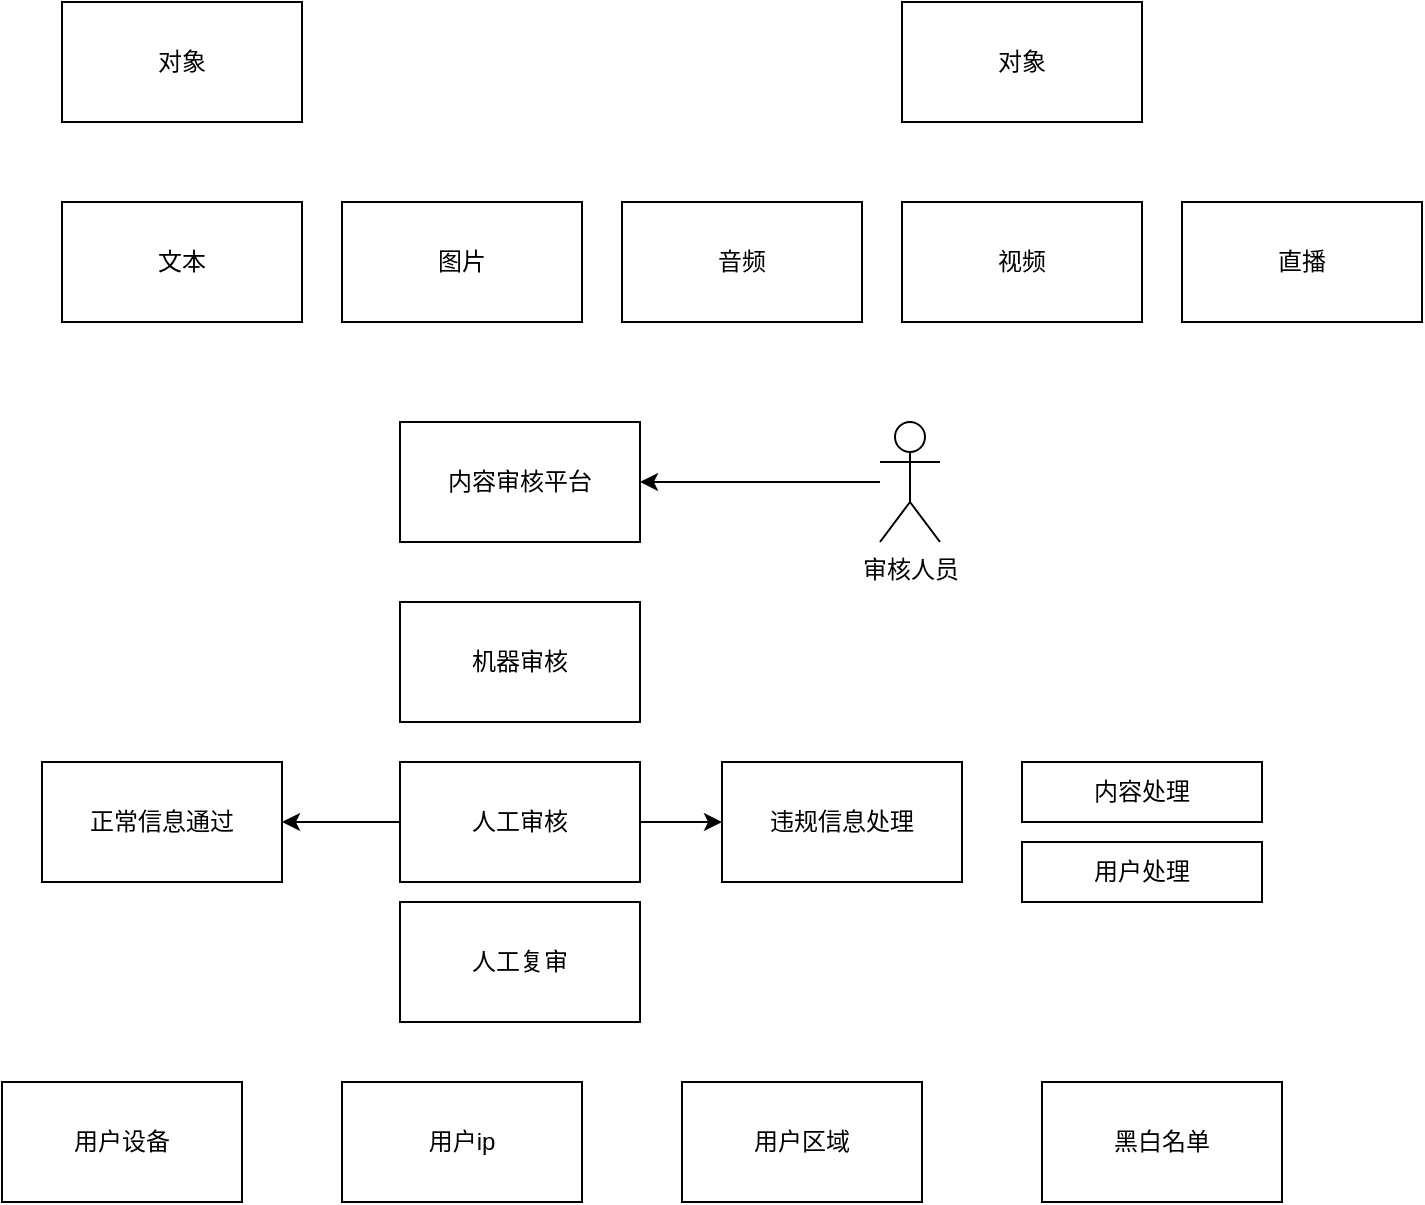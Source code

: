 <mxfile version="22.1.5" type="github" pages="6">
  <diagram id="8qlgNCJZel72x5GJVPV0" name="内容安全风控">
    <mxGraphModel dx="1114" dy="615" grid="1" gridSize="10" guides="1" tooltips="1" connect="1" arrows="1" fold="1" page="1" pageScale="1" pageWidth="827" pageHeight="1169" math="0" shadow="0">
      <root>
        <mxCell id="0" />
        <mxCell id="1" parent="0" />
        <mxCell id="Us8akTgwSVRLfupjCOX2-1" value="用户设备" style="rounded=0;whiteSpace=wrap;html=1;" parent="1" vertex="1">
          <mxGeometry x="80" y="590" width="120" height="60" as="geometry" />
        </mxCell>
        <mxCell id="Us8akTgwSVRLfupjCOX2-2" value="用户ip" style="rounded=0;whiteSpace=wrap;html=1;" parent="1" vertex="1">
          <mxGeometry x="250" y="590" width="120" height="60" as="geometry" />
        </mxCell>
        <mxCell id="Us8akTgwSVRLfupjCOX2-3" value="用户区域" style="rounded=0;whiteSpace=wrap;html=1;" parent="1" vertex="1">
          <mxGeometry x="420" y="590" width="120" height="60" as="geometry" />
        </mxCell>
        <mxCell id="Us8akTgwSVRLfupjCOX2-4" value="黑白名单" style="rounded=0;whiteSpace=wrap;html=1;" parent="1" vertex="1">
          <mxGeometry x="600" y="590" width="120" height="60" as="geometry" />
        </mxCell>
        <mxCell id="Us8akTgwSVRLfupjCOX2-5" value="内容审核平台" style="rounded=0;whiteSpace=wrap;html=1;" parent="1" vertex="1">
          <mxGeometry x="279" y="260" width="120" height="60" as="geometry" />
        </mxCell>
        <mxCell id="Us8akTgwSVRLfupjCOX2-12" style="edgeStyle=orthogonalEdgeStyle;rounded=0;orthogonalLoop=1;jettySize=auto;html=1;" parent="1" source="Us8akTgwSVRLfupjCOX2-6" target="Us8akTgwSVRLfupjCOX2-5" edge="1">
          <mxGeometry relative="1" as="geometry" />
        </mxCell>
        <mxCell id="Us8akTgwSVRLfupjCOX2-6" value="审核人员" style="shape=umlActor;verticalLabelPosition=bottom;verticalAlign=top;html=1;outlineConnect=0;" parent="1" vertex="1">
          <mxGeometry x="519" y="260" width="30" height="60" as="geometry" />
        </mxCell>
        <mxCell id="Us8akTgwSVRLfupjCOX2-7" value="机器审核" style="rounded=0;whiteSpace=wrap;html=1;" parent="1" vertex="1">
          <mxGeometry x="279" y="350" width="120" height="60" as="geometry" />
        </mxCell>
        <mxCell id="Us8akTgwSVRLfupjCOX2-13" style="edgeStyle=orthogonalEdgeStyle;rounded=0;orthogonalLoop=1;jettySize=auto;html=1;" parent="1" source="Us8akTgwSVRLfupjCOX2-8" target="Us8akTgwSVRLfupjCOX2-10" edge="1">
          <mxGeometry relative="1" as="geometry" />
        </mxCell>
        <mxCell id="Us8akTgwSVRLfupjCOX2-14" style="edgeStyle=orthogonalEdgeStyle;rounded=0;orthogonalLoop=1;jettySize=auto;html=1;" parent="1" source="Us8akTgwSVRLfupjCOX2-8" target="Us8akTgwSVRLfupjCOX2-11" edge="1">
          <mxGeometry relative="1" as="geometry" />
        </mxCell>
        <mxCell id="Us8akTgwSVRLfupjCOX2-8" value="人工审核" style="rounded=0;whiteSpace=wrap;html=1;" parent="1" vertex="1">
          <mxGeometry x="279" y="430" width="120" height="60" as="geometry" />
        </mxCell>
        <mxCell id="Us8akTgwSVRLfupjCOX2-9" value="人工复审" style="rounded=0;whiteSpace=wrap;html=1;" parent="1" vertex="1">
          <mxGeometry x="279" y="500" width="120" height="60" as="geometry" />
        </mxCell>
        <mxCell id="Us8akTgwSVRLfupjCOX2-10" value="违规信息处理&lt;span style=&quot;color: rgba(0 , 0 , 0 , 0) ; font-family: monospace ; font-size: 0px&quot;&gt;%3CmxGraphModel%3E%3Croot%3E%3CmxCell%20id%3D%220%22%2F%3E%3CmxCell%20id%3D%221%22%20parent%3D%220%22%2F%3E%3CmxCell%20id%3D%222%22%20value%3D%22%E4%BA%BA%E5%B7%A5%E5%AE%A1%E6%A0%B8%22%20style%3D%22rounded%3D0%3BwhiteSpace%3Dwrap%3Bhtml%3D1%3B%22%20vertex%3D%221%22%20parent%3D%221%22%3E%3CmxGeometry%20x%3D%22279%22%20y%3D%22240%22%20width%3D%22120%22%20height%3D%2260%22%20as%3D%22geometry%22%2F%3E%3C%2FmxCell%3E%3C%2Froot%3E%3C%2FmxGraphModel%3E&lt;/span&gt;" style="rounded=0;whiteSpace=wrap;html=1;" parent="1" vertex="1">
          <mxGeometry x="440" y="430" width="120" height="60" as="geometry" />
        </mxCell>
        <mxCell id="Us8akTgwSVRLfupjCOX2-11" value="正常信息通过" style="rounded=0;whiteSpace=wrap;html=1;" parent="1" vertex="1">
          <mxGeometry x="100" y="430" width="120" height="60" as="geometry" />
        </mxCell>
        <mxCell id="Us8akTgwSVRLfupjCOX2-15" value="内容处理" style="rounded=0;whiteSpace=wrap;html=1;" parent="1" vertex="1">
          <mxGeometry x="590" y="430" width="120" height="30" as="geometry" />
        </mxCell>
        <mxCell id="Us8akTgwSVRLfupjCOX2-16" value="用户处理" style="rounded=0;whiteSpace=wrap;html=1;" parent="1" vertex="1">
          <mxGeometry x="590" y="470" width="120" height="30" as="geometry" />
        </mxCell>
        <mxCell id="Us8akTgwSVRLfupjCOX2-17" value="文本" style="rounded=0;whiteSpace=wrap;html=1;" parent="1" vertex="1">
          <mxGeometry x="110" y="150" width="120" height="60" as="geometry" />
        </mxCell>
        <mxCell id="Us8akTgwSVRLfupjCOX2-18" value="图片" style="rounded=0;whiteSpace=wrap;html=1;" parent="1" vertex="1">
          <mxGeometry x="250" y="150" width="120" height="60" as="geometry" />
        </mxCell>
        <mxCell id="Us8akTgwSVRLfupjCOX2-19" value="音频" style="rounded=0;whiteSpace=wrap;html=1;" parent="1" vertex="1">
          <mxGeometry x="390" y="150" width="120" height="60" as="geometry" />
        </mxCell>
        <mxCell id="Us8akTgwSVRLfupjCOX2-20" value="视频" style="rounded=0;whiteSpace=wrap;html=1;" parent="1" vertex="1">
          <mxGeometry x="530" y="150" width="120" height="60" as="geometry" />
        </mxCell>
        <mxCell id="Us8akTgwSVRLfupjCOX2-21" value="对象" style="rounded=0;whiteSpace=wrap;html=1;" parent="1" vertex="1">
          <mxGeometry x="110" y="50" width="120" height="60" as="geometry" />
        </mxCell>
        <mxCell id="Us8akTgwSVRLfupjCOX2-22" value="对象" style="rounded=0;whiteSpace=wrap;html=1;" parent="1" vertex="1">
          <mxGeometry x="530" y="50" width="120" height="60" as="geometry" />
        </mxCell>
        <mxCell id="Us8akTgwSVRLfupjCOX2-23" value="直播" style="rounded=0;whiteSpace=wrap;html=1;" parent="1" vertex="1">
          <mxGeometry x="670" y="150" width="120" height="60" as="geometry" />
        </mxCell>
      </root>
    </mxGraphModel>
  </diagram>
  <diagram id="K2HWD6YoTp3Y8fvG3HZx" name="did推送流程">
    <mxGraphModel dx="946" dy="510" grid="0" gridSize="10" guides="1" tooltips="1" connect="1" arrows="1" fold="1" page="1" pageScale="1" pageWidth="827" pageHeight="1169" math="0" shadow="0">
      <root>
        <mxCell id="Vd0DkhEF9ogsQgcuE8wi-0" />
        <mxCell id="Vd0DkhEF9ogsQgcuE8wi-1" parent="Vd0DkhEF9ogsQgcuE8wi-0" />
        <mxCell id="3jOGIw1Jcwk9W6ayDNBi-2" value="" style="edgeStyle=orthogonalEdgeStyle;rounded=0;orthogonalLoop=1;jettySize=auto;html=1;" parent="Vd0DkhEF9ogsQgcuE8wi-1" source="3jOGIw1Jcwk9W6ayDNBi-0" target="3jOGIw1Jcwk9W6ayDNBi-1" edge="1">
          <mxGeometry relative="1" as="geometry" />
        </mxCell>
        <mxCell id="3jOGIw1Jcwk9W6ayDNBi-0" value="收到某uid的推送请求" style="rounded=0;whiteSpace=wrap;html=1;" parent="Vd0DkhEF9ogsQgcuE8wi-1" vertex="1">
          <mxGeometry x="100" y="180" width="120" height="60" as="geometry" />
        </mxCell>
        <mxCell id="3jOGIw1Jcwk9W6ayDNBi-6" style="edgeStyle=orthogonalEdgeStyle;rounded=0;orthogonalLoop=1;jettySize=auto;html=1;" parent="Vd0DkhEF9ogsQgcuE8wi-1" source="3jOGIw1Jcwk9W6ayDNBi-1" target="3jOGIw1Jcwk9W6ayDNBi-5" edge="1">
          <mxGeometry relative="1" as="geometry" />
        </mxCell>
        <mxCell id="3jOGIw1Jcwk9W6ayDNBi-1" value="获取该uid某类通道的最近4个绑定记录" style="whiteSpace=wrap;html=1;rounded=0;" parent="Vd0DkhEF9ogsQgcuE8wi-1" vertex="1">
          <mxGeometry x="300" y="180" width="120" height="60" as="geometry" />
        </mxCell>
        <mxCell id="3jOGIw1Jcwk9W6ayDNBi-3" value="某类通道指：apns、xpns、gcm、Android四大厂商&lt;br&gt;最近绑定记录指：客户端建立长连接执行绑定的时间倒序" style="shape=callout;whiteSpace=wrap;html=1;perimeter=calloutPerimeter;" parent="Vd0DkhEF9ogsQgcuE8wi-1" vertex="1">
          <mxGeometry x="266" y="20" width="154" height="150" as="geometry" />
        </mxCell>
        <mxCell id="3jOGIw1Jcwk9W6ayDNBi-9" style="edgeStyle=orthogonalEdgeStyle;rounded=0;orthogonalLoop=1;jettySize=auto;html=1;" parent="Vd0DkhEF9ogsQgcuE8wi-1" source="3jOGIw1Jcwk9W6ayDNBi-5" target="3jOGIw1Jcwk9W6ayDNBi-7" edge="1">
          <mxGeometry relative="1" as="geometry" />
        </mxCell>
        <mxCell id="3jOGIw1Jcwk9W6ayDNBi-5" value="有did参数" style="rhombus;whiteSpace=wrap;html=1;" parent="Vd0DkhEF9ogsQgcuE8wi-1" vertex="1">
          <mxGeometry x="460" y="170" width="80" height="80" as="geometry" />
        </mxCell>
        <mxCell id="3jOGIw1Jcwk9W6ayDNBi-10" style="edgeStyle=orthogonalEdgeStyle;rounded=0;orthogonalLoop=1;jettySize=auto;html=1;" parent="Vd0DkhEF9ogsQgcuE8wi-1" source="3jOGIw1Jcwk9W6ayDNBi-7" target="3jOGIw1Jcwk9W6ayDNBi-8" edge="1">
          <mxGeometry relative="1" as="geometry" />
        </mxCell>
        <mxCell id="3jOGIw1Jcwk9W6ayDNBi-7" value="根据did过滤绑定记录&lt;br&gt;以及有效期等过滤" style="rounded=0;whiteSpace=wrap;html=1;" parent="Vd0DkhEF9ogsQgcuE8wi-1" vertex="1">
          <mxGeometry x="590" y="180" width="120" height="60" as="geometry" />
        </mxCell>
        <mxCell id="3jOGIw1Jcwk9W6ayDNBi-12" style="edgeStyle=orthogonalEdgeStyle;rounded=0;orthogonalLoop=1;jettySize=auto;html=1;" parent="Vd0DkhEF9ogsQgcuE8wi-1" source="3jOGIw1Jcwk9W6ayDNBi-8" target="3jOGIw1Jcwk9W6ayDNBi-11" edge="1">
          <mxGeometry relative="1" as="geometry" />
        </mxCell>
        <mxCell id="3jOGIw1Jcwk9W6ayDNBi-16" value="是" style="edgeLabel;html=1;align=center;verticalAlign=middle;resizable=0;points=[];" parent="3jOGIw1Jcwk9W6ayDNBi-12" vertex="1" connectable="0">
          <mxGeometry x="-0.45" y="-2" relative="1" as="geometry">
            <mxPoint as="offset" />
          </mxGeometry>
        </mxCell>
        <mxCell id="3jOGIw1Jcwk9W6ayDNBi-14" style="edgeStyle=orthogonalEdgeStyle;rounded=0;orthogonalLoop=1;jettySize=auto;html=1;" parent="Vd0DkhEF9ogsQgcuE8wi-1" source="3jOGIw1Jcwk9W6ayDNBi-8" target="3jOGIw1Jcwk9W6ayDNBi-13" edge="1">
          <mxGeometry relative="1" as="geometry" />
        </mxCell>
        <mxCell id="3jOGIw1Jcwk9W6ayDNBi-17" value="否" style="edgeLabel;html=1;align=center;verticalAlign=middle;resizable=0;points=[];" parent="3jOGIw1Jcwk9W6ayDNBi-14" vertex="1" connectable="0">
          <mxGeometry x="-0.173" y="-1" relative="1" as="geometry">
            <mxPoint as="offset" />
          </mxGeometry>
        </mxCell>
        <mxCell id="3jOGIw1Jcwk9W6ayDNBi-8" value="没找到记录，开关决定走无did逻辑" style="rhombus;whiteSpace=wrap;html=1;" parent="Vd0DkhEF9ogsQgcuE8wi-1" vertex="1">
          <mxGeometry x="610" y="270" width="80" height="80" as="geometry" />
        </mxCell>
        <mxCell id="3jOGIw1Jcwk9W6ayDNBi-15" style="edgeStyle=orthogonalEdgeStyle;rounded=0;orthogonalLoop=1;jettySize=auto;html=1;" parent="Vd0DkhEF9ogsQgcuE8wi-1" source="3jOGIw1Jcwk9W6ayDNBi-11" target="3jOGIw1Jcwk9W6ayDNBi-13" edge="1">
          <mxGeometry relative="1" as="geometry" />
        </mxCell>
        <mxCell id="3jOGIw1Jcwk9W6ayDNBi-11" value="不使用did，只用有效期等其他条件过滤记录" style="rounded=0;whiteSpace=wrap;html=1;" parent="Vd0DkhEF9ogsQgcuE8wi-1" vertex="1">
          <mxGeometry x="590" y="390" width="120" height="60" as="geometry" />
        </mxCell>
        <mxCell id="3jOGIw1Jcwk9W6ayDNBi-19" style="edgeStyle=orthogonalEdgeStyle;rounded=0;orthogonalLoop=1;jettySize=auto;html=1;" parent="Vd0DkhEF9ogsQgcuE8wi-1" source="3jOGIw1Jcwk9W6ayDNBi-13" target="3jOGIw1Jcwk9W6ayDNBi-18" edge="1">
          <mxGeometry relative="1" as="geometry" />
        </mxCell>
        <mxCell id="3jOGIw1Jcwk9W6ayDNBi-13" value="得到推送的设备列表" style="rounded=0;whiteSpace=wrap;html=1;" parent="Vd0DkhEF9ogsQgcuE8wi-1" vertex="1">
          <mxGeometry x="270" y="280" width="120" height="60" as="geometry" />
        </mxCell>
        <mxCell id="3jOGIw1Jcwk9W6ayDNBi-18" value="进行推送" style="rounded=0;whiteSpace=wrap;html=1;" parent="Vd0DkhEF9ogsQgcuE8wi-1" vertex="1">
          <mxGeometry x="100" y="280" width="120" height="60" as="geometry" />
        </mxCell>
      </root>
    </mxGraphModel>
  </diagram>
  <diagram id="BGqWNId4Xeo_oz8ZfCNs" name="智能客服服务关系">
    <mxGraphModel dx="946" dy="510" grid="0" gridSize="10" guides="1" tooltips="1" connect="1" arrows="1" fold="1" page="1" pageScale="1" pageWidth="827" pageHeight="1169" math="0" shadow="0">
      <root>
        <mxCell id="WYPWdckccShTIoV53l3D-0" />
        <mxCell id="WYPWdckccShTIoV53l3D-1" parent="WYPWdckccShTIoV53l3D-0" />
        <mxCell id="WYPWdckccShTIoV53l3D-12" value="" style="rounded=0;whiteSpace=wrap;html=1;" parent="WYPWdckccShTIoV53l3D-1" vertex="1">
          <mxGeometry x="370" y="250" width="149" height="259" as="geometry" />
        </mxCell>
        <mxCell id="WYPWdckccShTIoV53l3D-6" style="edgeStyle=orthogonalEdgeStyle;rounded=0;orthogonalLoop=1;jettySize=auto;html=1;entryX=0.75;entryY=0;entryDx=0;entryDy=0;" parent="WYPWdckccShTIoV53l3D-1" source="WYPWdckccShTIoV53l3D-2" target="WYPWdckccShTIoV53l3D-3" edge="1">
          <mxGeometry relative="1" as="geometry" />
        </mxCell>
        <mxCell id="WYPWdckccShTIoV53l3D-7" style="edgeStyle=orthogonalEdgeStyle;rounded=0;orthogonalLoop=1;jettySize=auto;html=1;" parent="WYPWdckccShTIoV53l3D-1" source="WYPWdckccShTIoV53l3D-2" target="WYPWdckccShTIoV53l3D-4" edge="1">
          <mxGeometry relative="1" as="geometry" />
        </mxCell>
        <mxCell id="WYPWdckccShTIoV53l3D-8" style="edgeStyle=orthogonalEdgeStyle;rounded=0;orthogonalLoop=1;jettySize=auto;html=1;entryX=0.5;entryY=0;entryDx=0;entryDy=0;" parent="WYPWdckccShTIoV53l3D-1" source="WYPWdckccShTIoV53l3D-2" target="WYPWdckccShTIoV53l3D-12" edge="1">
          <mxGeometry relative="1" as="geometry">
            <mxPoint x="440" y="246" as="targetPoint" />
          </mxGeometry>
        </mxCell>
        <mxCell id="WYPWdckccShTIoV53l3D-2" value="智能客服" style="rounded=1;whiteSpace=wrap;html=1;" parent="WYPWdckccShTIoV53l3D-1" vertex="1">
          <mxGeometry x="207" y="110" width="120" height="60" as="geometry" />
        </mxCell>
        <mxCell id="WYPWdckccShTIoV53l3D-3" value="innerim" style="rounded=1;whiteSpace=wrap;html=1;" parent="WYPWdckccShTIoV53l3D-1" vertex="1">
          <mxGeometry x="21" y="258" width="120" height="60" as="geometry" />
        </mxCell>
        <mxCell id="WYPWdckccShTIoV53l3D-14" style="edgeStyle=orthogonalEdgeStyle;rounded=0;orthogonalLoop=1;jettySize=auto;html=1;entryX=0.007;entryY=0.147;entryDx=0;entryDy=0;entryPerimeter=0;" parent="WYPWdckccShTIoV53l3D-1" source="WYPWdckccShTIoV53l3D-4" target="WYPWdckccShTIoV53l3D-12" edge="1">
          <mxGeometry relative="1" as="geometry" />
        </mxCell>
        <mxCell id="WYPWdckccShTIoV53l3D-4" value="外呼" style="rounded=1;whiteSpace=wrap;html=1;" parent="WYPWdckccShTIoV53l3D-1" vertex="1">
          <mxGeometry x="207" y="258" width="120" height="60" as="geometry" />
        </mxCell>
        <mxCell id="WYPWdckccShTIoV53l3D-5" value="nlp" style="rounded=1;whiteSpace=wrap;html=1;" parent="WYPWdckccShTIoV53l3D-1" vertex="1">
          <mxGeometry x="380" y="258" width="120" height="60" as="geometry" />
        </mxCell>
        <mxCell id="WYPWdckccShTIoV53l3D-10" value="asr" style="rounded=1;whiteSpace=wrap;html=1;" parent="WYPWdckccShTIoV53l3D-1" vertex="1">
          <mxGeometry x="380" y="332" width="120" height="60" as="geometry" />
        </mxCell>
        <mxCell id="WYPWdckccShTIoV53l3D-11" value="知识库" style="rounded=1;whiteSpace=wrap;html=1;" parent="WYPWdckccShTIoV53l3D-1" vertex="1">
          <mxGeometry x="380" y="410" width="120" height="60" as="geometry" />
        </mxCell>
        <mxCell id="WYPWdckccShTIoV53l3D-13" value="..." style="text;html=1;strokeColor=none;fillColor=none;align=center;verticalAlign=middle;whiteSpace=wrap;rounded=0;" parent="WYPWdckccShTIoV53l3D-1" vertex="1">
          <mxGeometry x="408" y="481" width="40" height="20" as="geometry" />
        </mxCell>
      </root>
    </mxGraphModel>
  </diagram>
  <diagram id="uAPgyNy9uPFG_NIP5v4G" name="内容安全架构">
    <mxGraphModel dx="946" dy="510" grid="0" gridSize="10" guides="1" tooltips="1" connect="1" arrows="1" fold="1" page="0" pageScale="1" pageWidth="827" pageHeight="1169" math="0" shadow="0">
      <root>
        <mxCell id="hXr7yQJIQpO508H02yc4-0" />
        <mxCell id="hXr7yQJIQpO508H02yc4-1" parent="hXr7yQJIQpO508H02yc4-0" />
      </root>
    </mxGraphModel>
  </diagram>
  <diagram id="wqWjgUIPw1_DgUWi2sn0" name="AIAgent系统">
    <mxGraphModel dx="1114" dy="615" grid="0" gridSize="10" guides="1" tooltips="1" connect="1" arrows="1" fold="1" page="0" pageScale="1" pageWidth="827" pageHeight="1169" math="0" shadow="0">
      <root>
        <mxCell id="0" />
        <mxCell id="1" parent="0" />
        <mxCell id="Bzxh5uQBeKI7hCSFqhlL-30" value="" style="rounded=0;whiteSpace=wrap;html=1;" parent="1" vertex="1">
          <mxGeometry x="62" y="3" width="669" height="457" as="geometry" />
        </mxCell>
        <mxCell id="Bzxh5uQBeKI7hCSFqhlL-18" style="rounded=0;orthogonalLoop=1;jettySize=auto;html=1;" parent="1" source="Bzxh5uQBeKI7hCSFqhlL-1" target="Bzxh5uQBeKI7hCSFqhlL-2" edge="1">
          <mxGeometry relative="1" as="geometry" />
        </mxCell>
        <mxCell id="Bzxh5uQBeKI7hCSFqhlL-1" value="WorkFlowTemplate" style="rounded=1;whiteSpace=wrap;html=1;" parent="1" vertex="1">
          <mxGeometry x="492" y="65" width="120" height="60" as="geometry" />
        </mxCell>
        <mxCell id="Bzxh5uQBeKI7hCSFqhlL-10" style="rounded=0;orthogonalLoop=1;jettySize=auto;html=1;" parent="1" source="Bzxh5uQBeKI7hCSFqhlL-2" target="Bzxh5uQBeKI7hCSFqhlL-3" edge="1">
          <mxGeometry relative="1" as="geometry" />
        </mxCell>
        <mxCell id="Bzxh5uQBeKI7hCSFqhlL-12" style="rounded=0;orthogonalLoop=1;jettySize=auto;html=1;" parent="1" source="Bzxh5uQBeKI7hCSFqhlL-3" target="Bzxh5uQBeKI7hCSFqhlL-7" edge="1">
          <mxGeometry relative="1" as="geometry" />
        </mxCell>
        <mxCell id="Bzxh5uQBeKI7hCSFqhlL-2" value="WorkFlowExcutor" style="rounded=1;whiteSpace=wrap;html=1;" parent="1" vertex="1">
          <mxGeometry x="243" y="92" width="120" height="60" as="geometry" />
        </mxCell>
        <mxCell id="Bzxh5uQBeKI7hCSFqhlL-37" style="rounded=0;orthogonalLoop=1;jettySize=auto;html=1;entryX=0.25;entryY=0;entryDx=0;entryDy=0;" parent="1" source="Bzxh5uQBeKI7hCSFqhlL-3" target="Bzxh5uQBeKI7hCSFqhlL-35" edge="1">
          <mxGeometry relative="1" as="geometry" />
        </mxCell>
        <mxCell id="Bzxh5uQBeKI7hCSFqhlL-3" value="WorkInstance" style="rounded=1;whiteSpace=wrap;html=1;" parent="1" vertex="1">
          <mxGeometry x="243" y="242" width="120" height="60" as="geometry" />
        </mxCell>
        <mxCell id="Bzxh5uQBeKI7hCSFqhlL-19" style="rounded=0;orthogonalLoop=1;jettySize=auto;html=1;startArrow=classic;startFill=1;" parent="1" source="Bzxh5uQBeKI7hCSFqhlL-4" target="Bzxh5uQBeKI7hCSFqhlL-3" edge="1">
          <mxGeometry relative="1" as="geometry" />
        </mxCell>
        <mxCell id="Bzxh5uQBeKI7hCSFqhlL-23" style="rounded=0;orthogonalLoop=1;jettySize=auto;html=1;startArrow=classic;startFill=1;entryX=0;entryY=0.25;entryDx=0;entryDy=0;" parent="1" source="Bzxh5uQBeKI7hCSFqhlL-4" target="Bzxh5uQBeKI7hCSFqhlL-24" edge="1">
          <mxGeometry relative="1" as="geometry">
            <mxPoint x="753" y="153" as="targetPoint" />
          </mxGeometry>
        </mxCell>
        <mxCell id="Bzxh5uQBeKI7hCSFqhlL-4" value="Tools" style="rounded=1;whiteSpace=wrap;html=1;" parent="1" vertex="1">
          <mxGeometry x="496" y="164" width="120" height="60" as="geometry" />
        </mxCell>
        <mxCell id="Bzxh5uQBeKI7hCSFqhlL-29" style="edgeStyle=orthogonalEdgeStyle;rounded=0;orthogonalLoop=1;jettySize=auto;html=1;startArrow=classic;startFill=1;" parent="1" source="Bzxh5uQBeKI7hCSFqhlL-5" target="Bzxh5uQBeKI7hCSFqhlL-28" edge="1">
          <mxGeometry relative="1" as="geometry" />
        </mxCell>
        <mxCell id="Bzxh5uQBeKI7hCSFqhlL-5" value="Memory" style="rounded=1;whiteSpace=wrap;html=1;" parent="1" vertex="1">
          <mxGeometry x="496" y="249" width="120" height="60" as="geometry" />
        </mxCell>
        <mxCell id="Bzxh5uQBeKI7hCSFqhlL-13" style="rounded=0;orthogonalLoop=1;jettySize=auto;html=1;startArrow=classic;startFill=1;" parent="1" source="Bzxh5uQBeKI7hCSFqhlL-5" target="Bzxh5uQBeKI7hCSFqhlL-3" edge="1">
          <mxGeometry relative="1" as="geometry" />
        </mxCell>
        <mxCell id="Bzxh5uQBeKI7hCSFqhlL-6" value="Context" style="rounded=1;whiteSpace=wrap;html=1;" parent="1" vertex="1">
          <mxGeometry x="593" y="351" width="120" height="60" as="geometry" />
        </mxCell>
        <mxCell id="Bzxh5uQBeKI7hCSFqhlL-17" style="rounded=0;orthogonalLoop=1;jettySize=auto;html=1;dashed=1;" parent="1" source="Bzxh5uQBeKI7hCSFqhlL-7" target="Bzxh5uQBeKI7hCSFqhlL-20" edge="1">
          <mxGeometry relative="1" as="geometry">
            <mxPoint x="382" y="426" as="targetPoint" />
          </mxGeometry>
        </mxCell>
        <mxCell id="Bzxh5uQBeKI7hCSFqhlL-7" value="Message" style="shape=cylinder3;whiteSpace=wrap;html=1;boundedLbl=1;backgroundOutline=1;size=15;direction=south;" parent="1" vertex="1">
          <mxGeometry x="62" y="317" width="141" height="60" as="geometry" />
        </mxCell>
        <mxCell id="Bzxh5uQBeKI7hCSFqhlL-21" style="rounded=0;orthogonalLoop=1;jettySize=auto;html=1;" parent="1" source="Bzxh5uQBeKI7hCSFqhlL-20" target="Bzxh5uQBeKI7hCSFqhlL-5" edge="1">
          <mxGeometry relative="1" as="geometry" />
        </mxCell>
        <mxCell id="Bzxh5uQBeKI7hCSFqhlL-20" value="MessageHandel" style="rounded=1;whiteSpace=wrap;html=1;" parent="1" vertex="1">
          <mxGeometry x="346" y="366" width="120" height="60" as="geometry" />
        </mxCell>
        <mxCell id="Bzxh5uQBeKI7hCSFqhlL-33" style="rounded=0;orthogonalLoop=1;jettySize=auto;html=1;" parent="1" source="Bzxh5uQBeKI7hCSFqhlL-22" target="Bzxh5uQBeKI7hCSFqhlL-1" edge="1">
          <mxGeometry relative="1" as="geometry" />
        </mxCell>
        <mxCell id="Bzxh5uQBeKI7hCSFqhlL-34" style="rounded=0;orthogonalLoop=1;jettySize=auto;html=1;exitX=0;exitY=0.5;exitDx=0;exitDy=0;" parent="1" source="Bzxh5uQBeKI7hCSFqhlL-22" target="Bzxh5uQBeKI7hCSFqhlL-4" edge="1">
          <mxGeometry relative="1" as="geometry" />
        </mxCell>
        <mxCell id="Bzxh5uQBeKI7hCSFqhlL-22" value="配置管理" style="rounded=0;whiteSpace=wrap;html=1;" parent="1" vertex="1">
          <mxGeometry x="763" y="73" width="249" height="60" as="geometry" />
        </mxCell>
        <mxCell id="Bzxh5uQBeKI7hCSFqhlL-28" value="知识服务（向量）" style="rounded=1;whiteSpace=wrap;html=1;" parent="1" vertex="1">
          <mxGeometry x="765" y="249" width="253" height="60" as="geometry" />
        </mxCell>
        <mxCell id="Bzxh5uQBeKI7hCSFqhlL-31" value="" style="group" parent="1" vertex="1" connectable="0">
          <mxGeometry x="761" y="143" width="262" height="93" as="geometry" />
        </mxCell>
        <mxCell id="Bzxh5uQBeKI7hCSFqhlL-24" value="" style="rounded=0;whiteSpace=wrap;html=1;" parent="Bzxh5uQBeKI7hCSFqhlL-31" vertex="1">
          <mxGeometry width="262" height="93" as="geometry" />
        </mxCell>
        <mxCell id="Bzxh5uQBeKI7hCSFqhlL-25" value="业务接口" style="rounded=0;whiteSpace=wrap;html=1;" parent="Bzxh5uQBeKI7hCSFqhlL-31" vertex="1">
          <mxGeometry x="97" y="15" width="62.5" height="60" as="geometry" />
        </mxCell>
        <mxCell id="Bzxh5uQBeKI7hCSFqhlL-26" value="基础接口" style="rounded=0;whiteSpace=wrap;html=1;" parent="Bzxh5uQBeKI7hCSFqhlL-31" vertex="1">
          <mxGeometry x="19" y="15" width="62.5" height="60" as="geometry" />
        </mxCell>
        <mxCell id="Bzxh5uQBeKI7hCSFqhlL-27" value="三方接口" style="rounded=0;whiteSpace=wrap;html=1;" parent="Bzxh5uQBeKI7hCSFqhlL-31" vertex="1">
          <mxGeometry x="175" y="15" width="68" height="60" as="geometry" />
        </mxCell>
        <mxCell id="Bzxh5uQBeKI7hCSFqhlL-35" value="LLM" style="rounded=0;whiteSpace=wrap;html=1;" parent="1" vertex="1">
          <mxGeometry x="221" y="482" width="120" height="60" as="geometry" />
        </mxCell>
        <mxCell id="Bzxh5uQBeKI7hCSFqhlL-38" style="rounded=0;orthogonalLoop=1;jettySize=auto;html=1;exitX=0.622;exitY=1.002;exitDx=0;exitDy=0;endArrow=none;endFill=0;startArrow=classic;startFill=1;exitPerimeter=0;" parent="1" source="Bzxh5uQBeKI7hCSFqhlL-3" edge="1">
          <mxGeometry relative="1" as="geometry">
            <mxPoint x="326" y="313" as="sourcePoint" />
            <mxPoint x="292" y="475" as="targetPoint" />
          </mxGeometry>
        </mxCell>
        <mxCell id="Bzxh5uQBeKI7hCSFqhlL-39" value="AIAgentSystem" style="text;html=1;strokeColor=none;fillColor=none;align=center;verticalAlign=middle;whiteSpace=wrap;rounded=0;" parent="1" vertex="1">
          <mxGeometry x="86.5" y="7" width="60" height="30" as="geometry" />
        </mxCell>
        <mxCell id="Bzxh5uQBeKI7hCSFqhlL-40" style="rounded=0;orthogonalLoop=1;jettySize=auto;html=1;startArrow=classic;startFill=1;" parent="1" source="Bzxh5uQBeKI7hCSFqhlL-6" target="Bzxh5uQBeKI7hCSFqhlL-5" edge="1">
          <mxGeometry relative="1" as="geometry">
            <mxPoint x="506" y="287" as="sourcePoint" />
            <mxPoint x="373" y="284" as="targetPoint" />
          </mxGeometry>
        </mxCell>
      </root>
    </mxGraphModel>
  </diagram>
  <diagram id="z9x2a07OJXOeCSEWdB9I" name="AIagent核心流程">
    <mxGraphModel dx="1514" dy="615" grid="0" gridSize="10" guides="1" tooltips="1" connect="1" arrows="1" fold="1" page="0" pageScale="1" pageWidth="827" pageHeight="1169" math="0" shadow="0">
      <root>
        <mxCell id="0" />
        <mxCell id="1" parent="0" />
        <mxCell id="Zgcqohzm3o3HtuwjH5dc-3" value="" style="edgeStyle=orthogonalEdgeStyle;rounded=0;orthogonalLoop=1;jettySize=auto;html=1;" edge="1" parent="1" source="Zgcqohzm3o3HtuwjH5dc-1" target="Zgcqohzm3o3HtuwjH5dc-2">
          <mxGeometry relative="1" as="geometry" />
        </mxCell>
        <mxCell id="Zgcqohzm3o3HtuwjH5dc-5" value="" style="edgeStyle=orthogonalEdgeStyle;rounded=0;orthogonalLoop=1;jettySize=auto;html=1;" edge="1" parent="1" source="Zgcqohzm3o3HtuwjH5dc-1" target="Zgcqohzm3o3HtuwjH5dc-4">
          <mxGeometry relative="1" as="geometry" />
        </mxCell>
        <mxCell id="Zgcqohzm3o3HtuwjH5dc-1" value="查找flow实例" style="rounded=1;whiteSpace=wrap;html=1;" vertex="1" parent="1">
          <mxGeometry x="102" y="147" width="120" height="60" as="geometry" />
        </mxCell>
        <mxCell id="Zgcqohzm3o3HtuwjH5dc-7" value="" style="edgeStyle=orthogonalEdgeStyle;rounded=0;orthogonalLoop=1;jettySize=auto;html=1;" edge="1" parent="1" source="Zgcqohzm3o3HtuwjH5dc-2" target="Zgcqohzm3o3HtuwjH5dc-6">
          <mxGeometry relative="1" as="geometry" />
        </mxCell>
        <mxCell id="Zgcqohzm3o3HtuwjH5dc-2" value="查找flow定义" style="whiteSpace=wrap;html=1;rounded=1;" vertex="1" parent="1">
          <mxGeometry x="302" y="147" width="120" height="60" as="geometry" />
        </mxCell>
        <mxCell id="Zgcqohzm3o3HtuwjH5dc-10" value="" style="edgeStyle=orthogonalEdgeStyle;rounded=0;orthogonalLoop=1;jettySize=auto;html=1;" edge="1" parent="1" source="Zgcqohzm3o3HtuwjH5dc-4" target="Zgcqohzm3o3HtuwjH5dc-9">
          <mxGeometry relative="1" as="geometry" />
        </mxCell>
        <mxCell id="Zgcqohzm3o3HtuwjH5dc-4" value="找到flow实例数据" style="whiteSpace=wrap;html=1;rounded=1;" vertex="1" parent="1">
          <mxGeometry x="102" y="267" width="120" height="60" as="geometry" />
        </mxCell>
        <mxCell id="Zgcqohzm3o3HtuwjH5dc-8" style="rounded=0;orthogonalLoop=1;jettySize=auto;html=1;entryX=1;entryY=0.5;entryDx=0;entryDy=0;" edge="1" parent="1" source="Zgcqohzm3o3HtuwjH5dc-6" target="Zgcqohzm3o3HtuwjH5dc-4">
          <mxGeometry relative="1" as="geometry" />
        </mxCell>
        <mxCell id="Zgcqohzm3o3HtuwjH5dc-6" value="添加flow实例db" style="whiteSpace=wrap;html=1;rounded=1;" vertex="1" parent="1">
          <mxGeometry x="502" y="147" width="120" height="60" as="geometry" />
        </mxCell>
        <mxCell id="Zgcqohzm3o3HtuwjH5dc-9" value="执行状态判断" style="whiteSpace=wrap;html=1;rounded=1;" vertex="1" parent="1">
          <mxGeometry x="102" y="407" width="120" height="60" as="geometry" />
        </mxCell>
        <mxCell id="Zgcqohzm3o3HtuwjH5dc-11" value="uid、flowid、version加锁" style="rounded=1;whiteSpace=wrap;html=1;" vertex="1" parent="1">
          <mxGeometry x="-49" y="143" width="120" height="60" as="geometry" />
        </mxCell>
      </root>
    </mxGraphModel>
  </diagram>
</mxfile>
